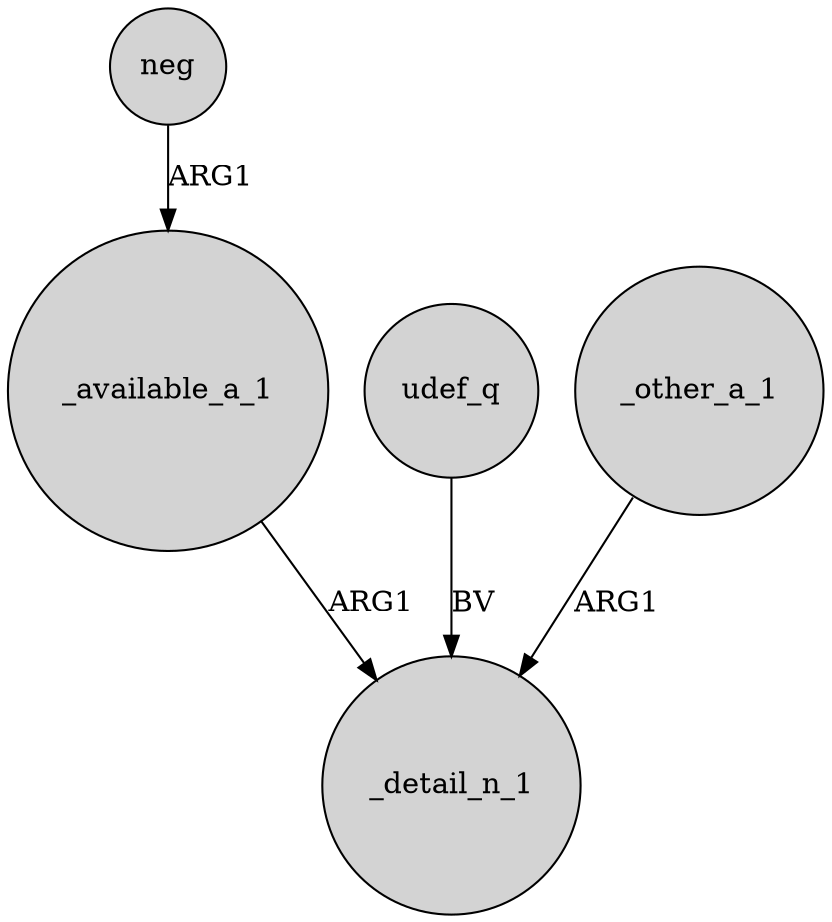 digraph {
	node [shape=circle style=filled]
	neg -> _available_a_1 [label=ARG1]
	udef_q -> _detail_n_1 [label=BV]
	_other_a_1 -> _detail_n_1 [label=ARG1]
	_available_a_1 -> _detail_n_1 [label=ARG1]
}
